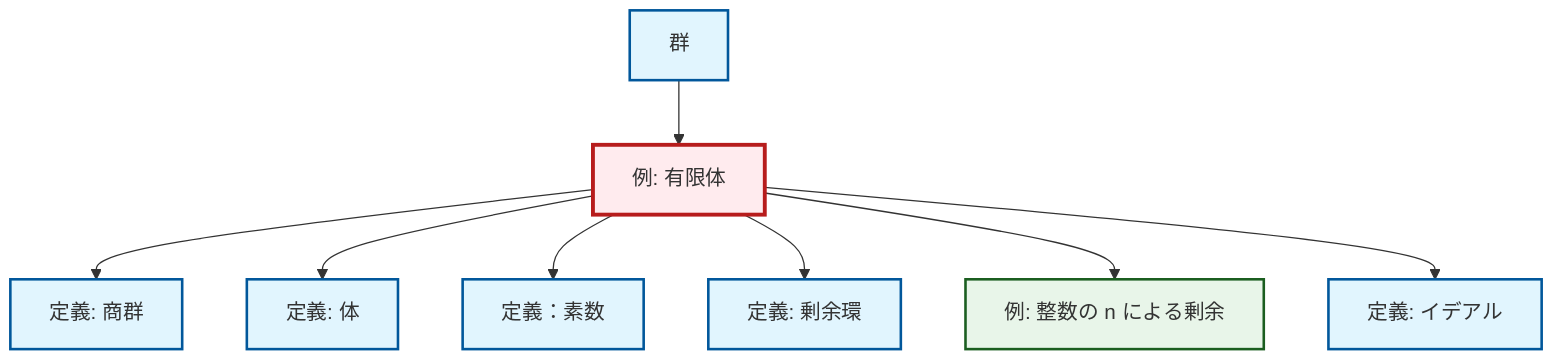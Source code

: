 graph TD
    classDef definition fill:#e1f5fe,stroke:#01579b,stroke-width:2px
    classDef theorem fill:#f3e5f5,stroke:#4a148c,stroke-width:2px
    classDef axiom fill:#fff3e0,stroke:#e65100,stroke-width:2px
    classDef example fill:#e8f5e9,stroke:#1b5e20,stroke-width:2px
    classDef current fill:#ffebee,stroke:#b71c1c,stroke-width:3px
    ex-finite-field["例: 有限体"]:::example
    def-quotient-ring["定義: 剰余環"]:::definition
    def-ideal["定義: イデアル"]:::definition
    def-group["群"]:::definition
    def-prime["定義：素数"]:::definition
    def-quotient-group["定義: 商群"]:::definition
    def-field["定義: 体"]:::definition
    ex-quotient-integers-mod-n["例: 整数の n による剰余"]:::example
    ex-finite-field --> def-quotient-group
    ex-finite-field --> def-field
    ex-finite-field --> def-prime
    def-group --> ex-finite-field
    ex-finite-field --> def-quotient-ring
    ex-finite-field --> ex-quotient-integers-mod-n
    ex-finite-field --> def-ideal
    class ex-finite-field current